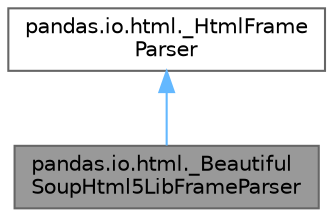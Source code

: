 digraph "pandas.io.html._BeautifulSoupHtml5LibFrameParser"
{
 // LATEX_PDF_SIZE
  bgcolor="transparent";
  edge [fontname=Helvetica,fontsize=10,labelfontname=Helvetica,labelfontsize=10];
  node [fontname=Helvetica,fontsize=10,shape=box,height=0.2,width=0.4];
  Node1 [id="Node000001",label="pandas.io.html._Beautiful\lSoupHtml5LibFrameParser",height=0.2,width=0.4,color="gray40", fillcolor="grey60", style="filled", fontcolor="black",tooltip=" "];
  Node2 -> Node1 [id="edge2_Node000001_Node000002",dir="back",color="steelblue1",style="solid",tooltip=" "];
  Node2 [id="Node000002",label="pandas.io.html._HtmlFrame\lParser",height=0.2,width=0.4,color="gray40", fillcolor="white", style="filled",URL="$de/d64/classpandas_1_1io_1_1html_1_1__HtmlFrameParser.html",tooltip=" "];
}
